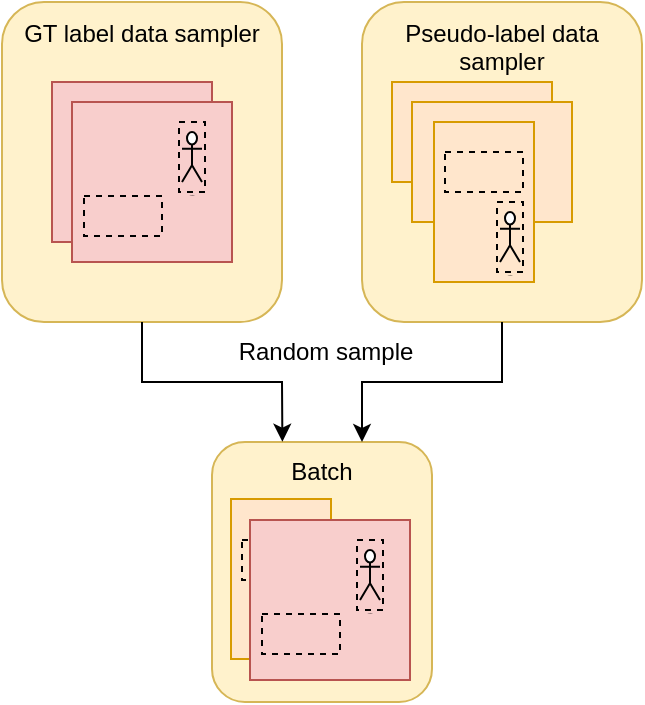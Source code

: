 <mxfile version="21.6.9" type="github">
  <diagram name="Page-1" id="q-z3yVoCB1BrfX7OkZOF">
    <mxGraphModel dx="2074" dy="1124" grid="1" gridSize="10" guides="1" tooltips="1" connect="1" arrows="1" fold="1" page="1" pageScale="1" pageWidth="850" pageHeight="1100" math="0" shadow="0">
      <root>
        <mxCell id="0" />
        <mxCell id="1" parent="0" />
        <mxCell id="sYTXp0v7S61ZIRMOEMoK-14" value="Batch&lt;br&gt;&lt;br&gt;&lt;br&gt;&lt;br&gt;&lt;br&gt;&lt;br&gt;&lt;br&gt;&lt;br&gt;" style="rounded=1;whiteSpace=wrap;html=1;fillColor=#fff2cc;strokeColor=#d6b656;" parent="1" vertex="1">
          <mxGeometry x="165" y="620" width="110" height="130" as="geometry" />
        </mxCell>
        <mxCell id="sYTXp0v7S61ZIRMOEMoK-11" value="GT label data sampler&lt;br&gt;&lt;br&gt;&lt;br&gt;&lt;br&gt;&lt;br&gt;&lt;br&gt;&lt;br&gt;&lt;br&gt;&lt;br&gt;&lt;br&gt;" style="rounded=1;whiteSpace=wrap;html=1;fillColor=#fff2cc;strokeColor=#d6b656;" parent="1" vertex="1">
          <mxGeometry x="60" y="400" width="140" height="160" as="geometry" />
        </mxCell>
        <mxCell id="sYTXp0v7S61ZIRMOEMoK-10" value="Pseudo-label data sampler&lt;br&gt;&lt;br&gt;&lt;br&gt;&lt;br&gt;&lt;br&gt;&lt;br&gt;&lt;br&gt;&lt;br&gt;&lt;br&gt;" style="rounded=1;whiteSpace=wrap;html=1;fillColor=#fff2cc;strokeColor=#d6b656;" parent="1" vertex="1">
          <mxGeometry x="240" y="400" width="140" height="160" as="geometry" />
        </mxCell>
        <mxCell id="sYTXp0v7S61ZIRMOEMoK-8" value="" style="whiteSpace=wrap;html=1;aspect=fixed;fillColor=#f8cecc;strokeColor=#b85450;" parent="1" vertex="1">
          <mxGeometry x="85" y="440" width="80" height="80" as="geometry" />
        </mxCell>
        <mxCell id="sYTXp0v7S61ZIRMOEMoK-9" value="" style="whiteSpace=wrap;html=1;aspect=fixed;fillColor=#f8cecc;strokeColor=#b85450;" parent="1" vertex="1">
          <mxGeometry x="95" y="450" width="80" height="80" as="geometry" />
        </mxCell>
        <mxCell id="sYTXp0v7S61ZIRMOEMoK-16" value="" style="endArrow=classic;html=1;rounded=0;exitX=0.5;exitY=1;exitDx=0;exitDy=0;" parent="1" source="sYTXp0v7S61ZIRMOEMoK-10" edge="1">
          <mxGeometry width="50" height="50" relative="1" as="geometry">
            <mxPoint x="290" y="570" as="sourcePoint" />
            <mxPoint x="240" y="620" as="targetPoint" />
            <Array as="points">
              <mxPoint x="310" y="590" />
              <mxPoint x="240" y="590" />
            </Array>
          </mxGeometry>
        </mxCell>
        <mxCell id="sYTXp0v7S61ZIRMOEMoK-17" value="" style="endArrow=classic;html=1;rounded=0;entryX=0.32;entryY=-0.001;entryDx=0;entryDy=0;exitX=0.5;exitY=1;exitDx=0;exitDy=0;entryPerimeter=0;" parent="1" source="sYTXp0v7S61ZIRMOEMoK-11" target="sYTXp0v7S61ZIRMOEMoK-14" edge="1">
          <mxGeometry width="50" height="50" relative="1" as="geometry">
            <mxPoint x="60" y="630" as="sourcePoint" />
            <mxPoint x="110" y="580" as="targetPoint" />
            <Array as="points">
              <mxPoint x="130" y="590" />
              <mxPoint x="200" y="590" />
            </Array>
          </mxGeometry>
        </mxCell>
        <mxCell id="sYTXp0v7S61ZIRMOEMoK-26" value="" style="rounded=0;whiteSpace=wrap;html=1;fillColor=#ffe6cc;strokeColor=#d79b00;" parent="1" vertex="1">
          <mxGeometry x="255" y="440" width="80" height="50" as="geometry" />
        </mxCell>
        <mxCell id="sYTXp0v7S61ZIRMOEMoK-27" value="" style="rounded=0;whiteSpace=wrap;html=1;fillColor=#ffe6cc;strokeColor=#d79b00;" parent="1" vertex="1">
          <mxGeometry x="265" y="450" width="80" height="60" as="geometry" />
        </mxCell>
        <mxCell id="sYTXp0v7S61ZIRMOEMoK-28" value="" style="rounded=0;whiteSpace=wrap;html=1;fillColor=#ffe6cc;strokeColor=#d79b00;rotation=90;" parent="1" vertex="1">
          <mxGeometry x="261" y="475" width="80" height="50" as="geometry" />
        </mxCell>
        <mxCell id="sYTXp0v7S61ZIRMOEMoK-32" value="" style="shape=image;html=1;verticalAlign=top;verticalLabelPosition=bottom;labelBackgroundColor=#ffffff;imageAspect=0;aspect=fixed;image=https://cdn4.iconfinder.com/data/icons/transportation-190/1000/transport_automobile_auto_sedan_car_transportation_vehicle-128.png" parent="1" vertex="1">
          <mxGeometry x="101" y="490" width="34" height="34" as="geometry" />
        </mxCell>
        <mxCell id="sYTXp0v7S61ZIRMOEMoK-33" value="" style="shape=image;html=1;verticalAlign=top;verticalLabelPosition=bottom;labelBackgroundColor=#ffffff;imageAspect=0;aspect=fixed;image=https://cdn4.iconfinder.com/data/icons/transportation-190/1000/transportation_cabrio_automobile_cabriolet_car_vehicle_cab-128.png" parent="1" vertex="1">
          <mxGeometry x="276" y="460" width="50" height="50" as="geometry" />
        </mxCell>
        <mxCell id="sYTXp0v7S61ZIRMOEMoK-35" value="" style="rounded=0;whiteSpace=wrap;html=1;fillColor=none;dashed=1;" parent="1" vertex="1">
          <mxGeometry x="101" y="497" width="39" height="20" as="geometry" />
        </mxCell>
        <mxCell id="sYTXp0v7S61ZIRMOEMoK-36" value="" style="rounded=0;whiteSpace=wrap;html=1;fillColor=none;dashed=1;" parent="1" vertex="1">
          <mxGeometry x="281.5" y="475" width="39" height="20" as="geometry" />
        </mxCell>
        <mxCell id="sYTXp0v7S61ZIRMOEMoK-37" value="Actor" style="shape=umlActor;verticalLabelPosition=bottom;verticalAlign=top;outlineConnect=0;align=center;labelPosition=center;fontSize=1;" parent="1" vertex="1">
          <mxGeometry x="150" y="465" width="10" height="25" as="geometry" />
        </mxCell>
        <mxCell id="sYTXp0v7S61ZIRMOEMoK-38" value="Actor" style="shape=umlActor;verticalLabelPosition=bottom;verticalAlign=top;outlineConnect=0;align=center;labelPosition=center;fontSize=1;" parent="1" vertex="1">
          <mxGeometry x="309" y="505" width="10" height="25" as="geometry" />
        </mxCell>
        <mxCell id="sYTXp0v7S61ZIRMOEMoK-39" value="" style="rounded=0;whiteSpace=wrap;html=1;fillColor=none;dashed=1;" parent="1" vertex="1">
          <mxGeometry x="307.5" y="500" width="13" height="35" as="geometry" />
        </mxCell>
        <mxCell id="sYTXp0v7S61ZIRMOEMoK-40" value="" style="rounded=0;whiteSpace=wrap;html=1;fillColor=none;dashed=1;" parent="1" vertex="1">
          <mxGeometry x="148.5" y="460" width="13" height="35" as="geometry" />
        </mxCell>
        <mxCell id="sYTXp0v7S61ZIRMOEMoK-46" value="" style="rounded=0;whiteSpace=wrap;html=1;fillColor=#ffe6cc;strokeColor=#d79b00;rotation=90;" parent="1" vertex="1">
          <mxGeometry x="159.5" y="663.5" width="80" height="50" as="geometry" />
        </mxCell>
        <mxCell id="sYTXp0v7S61ZIRMOEMoK-47" value="" style="rounded=0;whiteSpace=wrap;html=1;fillColor=none;dashed=1;" parent="1" vertex="1">
          <mxGeometry x="180" y="669" width="39" height="20" as="geometry" />
        </mxCell>
        <mxCell id="sYTXp0v7S61ZIRMOEMoK-41" value="" style="whiteSpace=wrap;html=1;aspect=fixed;fillColor=#f8cecc;strokeColor=#b85450;" parent="1" vertex="1">
          <mxGeometry x="184" y="659" width="80" height="80" as="geometry" />
        </mxCell>
        <mxCell id="sYTXp0v7S61ZIRMOEMoK-42" value="" style="shape=image;html=1;verticalAlign=top;verticalLabelPosition=bottom;labelBackgroundColor=#ffffff;imageAspect=0;aspect=fixed;image=https://cdn4.iconfinder.com/data/icons/transportation-190/1000/transport_automobile_auto_sedan_car_transportation_vehicle-128.png" parent="1" vertex="1">
          <mxGeometry x="190" y="699" width="34" height="34" as="geometry" />
        </mxCell>
        <mxCell id="sYTXp0v7S61ZIRMOEMoK-43" value="" style="rounded=0;whiteSpace=wrap;html=1;fillColor=none;dashed=1;" parent="1" vertex="1">
          <mxGeometry x="190" y="706" width="39" height="20" as="geometry" />
        </mxCell>
        <mxCell id="sYTXp0v7S61ZIRMOEMoK-44" value="Actor" style="shape=umlActor;verticalLabelPosition=bottom;verticalAlign=top;outlineConnect=0;align=center;labelPosition=center;fontSize=1;" parent="1" vertex="1">
          <mxGeometry x="239" y="674" width="10" height="25" as="geometry" />
        </mxCell>
        <mxCell id="sYTXp0v7S61ZIRMOEMoK-45" value="" style="rounded=0;whiteSpace=wrap;html=1;fillColor=none;dashed=1;" parent="1" vertex="1">
          <mxGeometry x="237.5" y="669" width="13" height="35" as="geometry" />
        </mxCell>
        <mxCell id="sYTXp0v7S61ZIRMOEMoK-48" value="Random sample" style="text;html=1;strokeColor=none;fillColor=none;align=center;verticalAlign=middle;whiteSpace=wrap;rounded=0;" parent="1" vertex="1">
          <mxGeometry x="161.5" y="560" width="120" height="30" as="geometry" />
        </mxCell>
      </root>
    </mxGraphModel>
  </diagram>
</mxfile>
